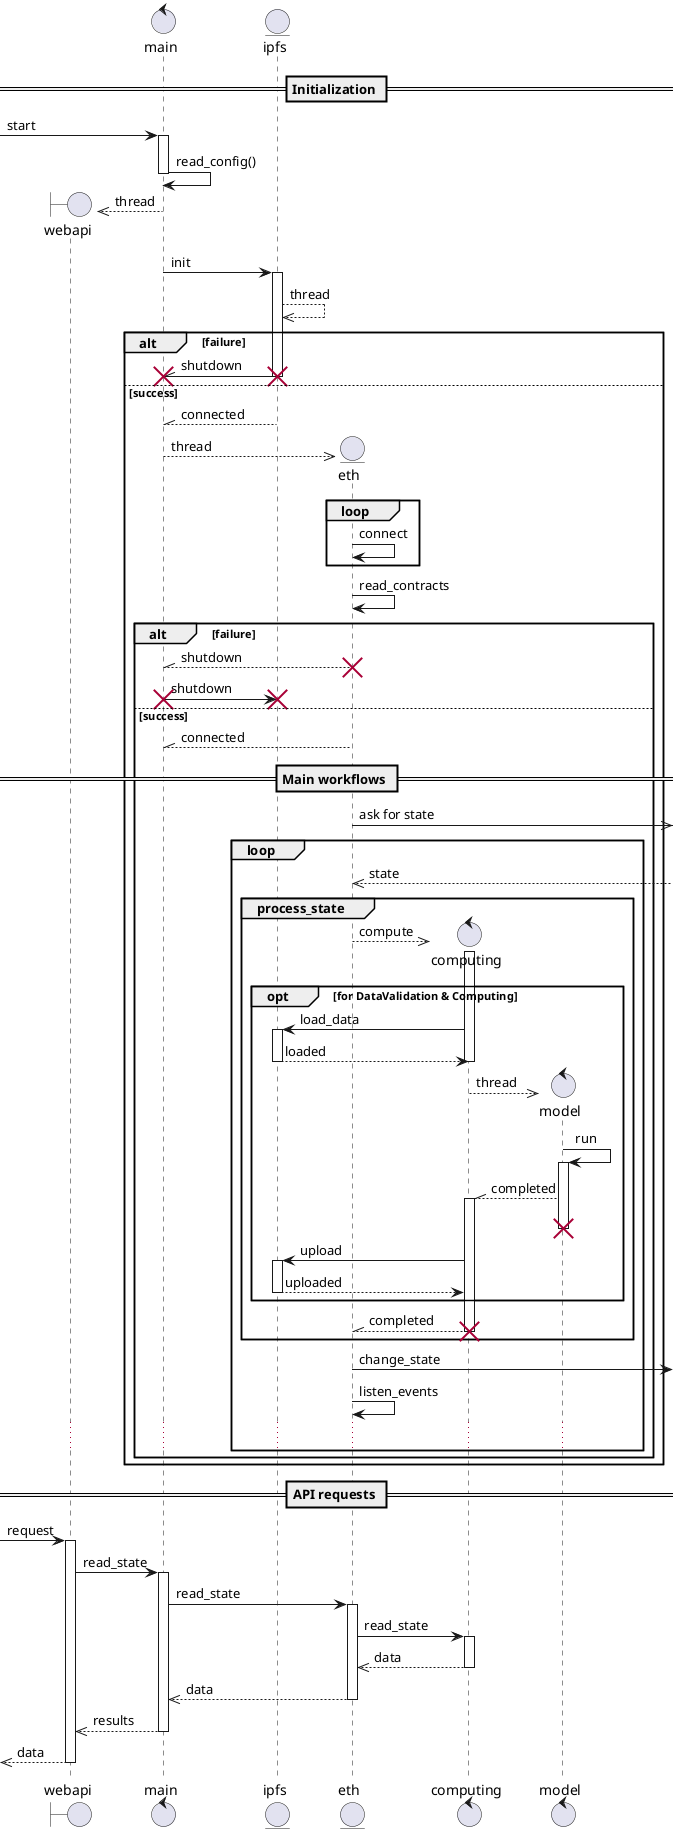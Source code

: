 @startuml

boundary webapi
control main
entity ipfs

== Initialization ==

[-> main: start
activate main
main -> main: read_config()
deactivate main

create webapi
main -->> webapi: thread

main -> ipfs: init
activate ipfs
ipfs -->> ipfs: thread
alt failure
    ipfs -\\ main: shutdown
    destroy ipfs
    destroy main

else success
    ipfs --\\ main: connected
    deactivate ipfs

    create entity eth
    main -->> eth: thread
    loop
        eth -> eth: connect
    end
    eth -> eth: read_contracts

    alt failure
        eth --\\ main: shutdown
        destroy eth
        main -> ipfs: shutdown
        destroy ipfs
        destroy main

    else success
        eth --\\ main: connected

== Main workflows ==

        eth ->>]: ask for state
        loop
            eth <<--]: state
            group process_state
                create control computing
                eth -->> computing: compute
                activate computing
                opt for DataValidation & Computing
                    computing -> ipfs: load_data
                    activate ipfs
                    ipfs --> computing: loaded
                    deactivate ipfs
                    deactivate computing
                    create control model
                    computing -->> model: thread
                    model -> model: run
                    activate model
                    model --\\ computing: completed
                    activate computing
                    deactivate model
                    destroy model
                    computing -> ipfs: upload
                    activate ipfs
                    ipfs --> computing: uploaded
                    deactivate ipfs
                end
                computing --\\ eth: completed
                deactivate computing
                destroy computing
            end
            eth ->]: change_state
            eth -> eth: listen_events
            ...
        end
    end
end

== API requests ==

[-> webapi: request
activate webapi
webapi -> main: read_state
activate main
main -> eth: read_state
activate eth
eth -> computing: read_state
activate computing
computing -->> eth: data
deactivate computing
eth -->> main: data
deactivate eth
main -->> webapi: results
deactivate main
[<<-- webapi: data
deactivate webapi

@enduml
